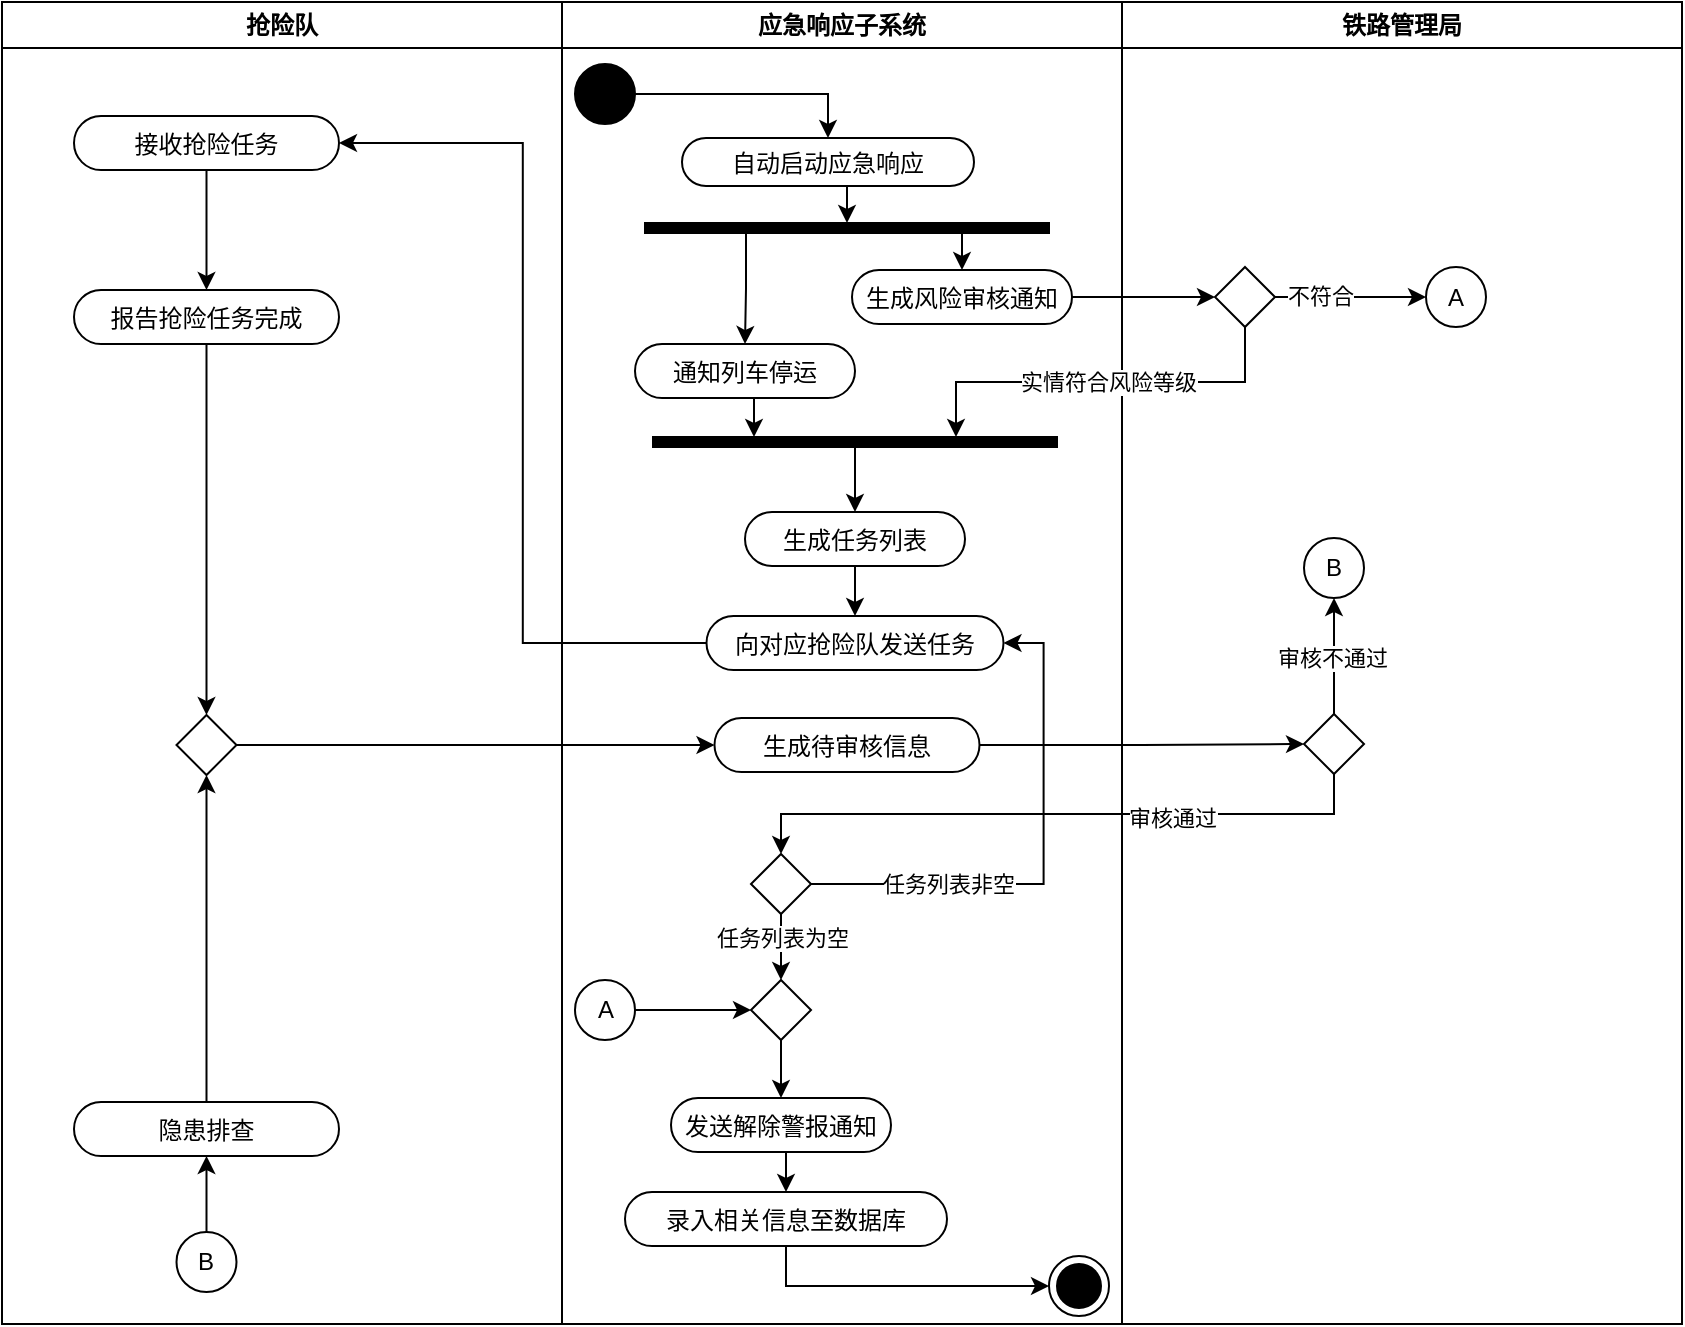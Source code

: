 <mxfile version="27.1.6">
  <diagram name="Page-1" id="e7e014a7-5840-1c2e-5031-d8a46d1fe8dd">
    <mxGraphModel dx="1172" dy="693" grid="0" gridSize="10" guides="1" tooltips="1" connect="1" arrows="1" fold="1" page="1" pageScale="1" pageWidth="1169" pageHeight="826" background="none" math="0" shadow="0">
      <root>
        <mxCell id="0" />
        <mxCell id="1" parent="0" />
        <mxCell id="2" value="应急响应子系统" style="swimlane;whiteSpace=wrap;startSize=23;" parent="1" vertex="1">
          <mxGeometry x="436" y="122" width="280" height="661" as="geometry" />
        </mxCell>
        <mxCell id="ORBnftc5wiz7zVl-WYrO-55" style="edgeStyle=orthogonalEdgeStyle;rounded=0;orthogonalLoop=1;jettySize=auto;html=1;exitX=0.5;exitY=1;exitDx=0;exitDy=0;entryX=0;entryY=0.5;entryDx=0;entryDy=0;" edge="1" parent="2" source="7" target="ORBnftc5wiz7zVl-WYrO-54">
          <mxGeometry relative="1" as="geometry" />
        </mxCell>
        <mxCell id="7" value="自动启动应急响应" style="rounded=1;arcSize=50;" parent="2" vertex="1">
          <mxGeometry x="60" y="68" width="146" height="24" as="geometry" />
        </mxCell>
        <mxCell id="ORBnftc5wiz7zVl-WYrO-45" style="edgeStyle=orthogonalEdgeStyle;rounded=0;orthogonalLoop=1;jettySize=auto;html=1;entryX=0.5;entryY=0;entryDx=0;entryDy=0;" edge="1" parent="2" source="ORBnftc5wiz7zVl-WYrO-43" target="7">
          <mxGeometry relative="1" as="geometry">
            <mxPoint x="115" y="85.039" as="targetPoint" />
          </mxGeometry>
        </mxCell>
        <mxCell id="ORBnftc5wiz7zVl-WYrO-43" value="" style="ellipse;whiteSpace=wrap;html=1;aspect=fixed;fillColor=#000000;" vertex="1" parent="2">
          <mxGeometry x="6.5" y="31" width="30" height="30" as="geometry" />
        </mxCell>
        <mxCell id="38" value="" style="ellipse;shape=endState;fillColor=#000000;strokeColor=#000000;" parent="2" vertex="1">
          <mxGeometry x="243.5" y="627" width="30" height="30" as="geometry" />
        </mxCell>
        <mxCell id="ORBnftc5wiz7zVl-WYrO-87" style="edgeStyle=orthogonalEdgeStyle;rounded=0;orthogonalLoop=1;jettySize=auto;html=1;exitX=0.5;exitY=1;exitDx=0;exitDy=0;entryX=0.5;entryY=0;entryDx=0;entryDy=0;" edge="1" parent="2" source="ORBnftc5wiz7zVl-WYrO-46" target="ORBnftc5wiz7zVl-WYrO-47">
          <mxGeometry relative="1" as="geometry" />
        </mxCell>
        <mxCell id="ORBnftc5wiz7zVl-WYrO-46" value="发送解除警报通知" style="rounded=1;arcSize=50;" vertex="1" parent="2">
          <mxGeometry x="54.5" y="548" width="110" height="27" as="geometry" />
        </mxCell>
        <mxCell id="ORBnftc5wiz7zVl-WYrO-52" style="edgeStyle=orthogonalEdgeStyle;rounded=0;orthogonalLoop=1;jettySize=auto;html=1;exitX=0.5;exitY=1;exitDx=0;exitDy=0;entryX=0;entryY=0.5;entryDx=0;entryDy=0;" edge="1" parent="2" source="ORBnftc5wiz7zVl-WYrO-47" target="38">
          <mxGeometry relative="1" as="geometry" />
        </mxCell>
        <mxCell id="ORBnftc5wiz7zVl-WYrO-47" value="录入相关信息至数据库" style="rounded=1;arcSize=50;" vertex="1" parent="2">
          <mxGeometry x="31.5" y="595" width="161" height="27" as="geometry" />
        </mxCell>
        <mxCell id="4" value="抢险队" style="swimlane;whiteSpace=wrap" parent="2" vertex="1">
          <mxGeometry x="-280" width="280" height="661" as="geometry" />
        </mxCell>
        <mxCell id="ORBnftc5wiz7zVl-WYrO-94" style="edgeStyle=orthogonalEdgeStyle;rounded=0;orthogonalLoop=1;jettySize=auto;html=1;exitX=0.5;exitY=1;exitDx=0;exitDy=0;entryX=0.5;entryY=0;entryDx=0;entryDy=0;" edge="1" parent="4" source="ORBnftc5wiz7zVl-WYrO-92" target="ORBnftc5wiz7zVl-WYrO-93">
          <mxGeometry relative="1" as="geometry" />
        </mxCell>
        <mxCell id="ORBnftc5wiz7zVl-WYrO-92" value="接收抢险任务" style="rounded=1;arcSize=50;" vertex="1" parent="4">
          <mxGeometry x="36" y="57" width="132.5" height="27" as="geometry" />
        </mxCell>
        <mxCell id="ORBnftc5wiz7zVl-WYrO-93" value="报告抢险任务完成" style="rounded=1;arcSize=50;" vertex="1" parent="4">
          <mxGeometry x="36" y="144" width="132.5" height="27" as="geometry" />
        </mxCell>
        <mxCell id="ORBnftc5wiz7zVl-WYrO-116" style="edgeStyle=orthogonalEdgeStyle;rounded=0;orthogonalLoop=1;jettySize=auto;html=1;exitX=0.5;exitY=0;exitDx=0;exitDy=0;entryX=0.5;entryY=1;entryDx=0;entryDy=0;" edge="1" parent="4" source="ORBnftc5wiz7zVl-WYrO-98" target="ORBnftc5wiz7zVl-WYrO-115">
          <mxGeometry relative="1" as="geometry" />
        </mxCell>
        <mxCell id="ORBnftc5wiz7zVl-WYrO-98" value="隐患排查" style="rounded=1;arcSize=50;" vertex="1" parent="4">
          <mxGeometry x="36" y="550" width="132.5" height="27" as="geometry" />
        </mxCell>
        <mxCell id="ORBnftc5wiz7zVl-WYrO-114" style="edgeStyle=orthogonalEdgeStyle;rounded=0;orthogonalLoop=1;jettySize=auto;html=1;exitX=0.5;exitY=0;exitDx=0;exitDy=0;entryX=0.5;entryY=1;entryDx=0;entryDy=0;" edge="1" parent="4" source="ORBnftc5wiz7zVl-WYrO-113" target="ORBnftc5wiz7zVl-WYrO-98">
          <mxGeometry relative="1" as="geometry" />
        </mxCell>
        <mxCell id="ORBnftc5wiz7zVl-WYrO-113" value="B" style="ellipse;whiteSpace=wrap;html=1;" vertex="1" parent="4">
          <mxGeometry x="87.25" y="615" width="30" height="30" as="geometry" />
        </mxCell>
        <mxCell id="ORBnftc5wiz7zVl-WYrO-115" value="" style="rhombus;whiteSpace=wrap;html=1;" vertex="1" parent="4">
          <mxGeometry x="87.25" y="356.5" width="30" height="30" as="geometry" />
        </mxCell>
        <mxCell id="ORBnftc5wiz7zVl-WYrO-95" style="edgeStyle=orthogonalEdgeStyle;rounded=0;orthogonalLoop=1;jettySize=auto;html=1;exitX=0.5;exitY=1;exitDx=0;exitDy=0;entryX=0.5;entryY=0;entryDx=0;entryDy=0;" edge="1" parent="4" source="ORBnftc5wiz7zVl-WYrO-93" target="ORBnftc5wiz7zVl-WYrO-115">
          <mxGeometry relative="1" as="geometry">
            <mxPoint x="324.995" y="402.456" as="targetPoint" />
          </mxGeometry>
        </mxCell>
        <mxCell id="ORBnftc5wiz7zVl-WYrO-63" style="edgeStyle=orthogonalEdgeStyle;rounded=0;orthogonalLoop=1;jettySize=auto;html=1;exitX=1;exitY=0.75;exitDx=0;exitDy=0;entryX=0.5;entryY=0;entryDx=0;entryDy=0;" edge="1" parent="2" source="ORBnftc5wiz7zVl-WYrO-54" target="ORBnftc5wiz7zVl-WYrO-57">
          <mxGeometry relative="1" as="geometry" />
        </mxCell>
        <mxCell id="ORBnftc5wiz7zVl-WYrO-54" value="" style="whiteSpace=wrap;strokeColor=#000000;fillColor=#000000;rotation=90;" vertex="1" parent="2">
          <mxGeometry x="140" y="12" width="5" height="202" as="geometry" />
        </mxCell>
        <mxCell id="ORBnftc5wiz7zVl-WYrO-70" style="edgeStyle=orthogonalEdgeStyle;rounded=0;orthogonalLoop=1;jettySize=auto;html=1;exitX=0.5;exitY=1;exitDx=0;exitDy=0;entryX=0;entryY=0.75;entryDx=0;entryDy=0;" edge="1" parent="2" source="ORBnftc5wiz7zVl-WYrO-57" target="ORBnftc5wiz7zVl-WYrO-68">
          <mxGeometry relative="1" as="geometry" />
        </mxCell>
        <mxCell id="ORBnftc5wiz7zVl-WYrO-57" value="通知列车停运" style="rounded=1;arcSize=50;" vertex="1" parent="2">
          <mxGeometry x="36.5" y="171" width="110" height="27" as="geometry" />
        </mxCell>
        <mxCell id="ORBnftc5wiz7zVl-WYrO-58" value="生成风险审核通知" style="rounded=1;arcSize=50;" vertex="1" parent="2">
          <mxGeometry x="145" y="134" width="110" height="27" as="geometry" />
        </mxCell>
        <mxCell id="ORBnftc5wiz7zVl-WYrO-62" style="edgeStyle=orthogonalEdgeStyle;rounded=0;orthogonalLoop=1;jettySize=auto;html=1;exitX=1;exitY=0.25;exitDx=0;exitDy=0;entryX=0.5;entryY=0;entryDx=0;entryDy=0;" edge="1" parent="2" source="ORBnftc5wiz7zVl-WYrO-54" target="ORBnftc5wiz7zVl-WYrO-58">
          <mxGeometry relative="1" as="geometry" />
        </mxCell>
        <mxCell id="ORBnftc5wiz7zVl-WYrO-72" style="edgeStyle=orthogonalEdgeStyle;rounded=0;orthogonalLoop=1;jettySize=auto;html=1;exitX=1;exitY=0.5;exitDx=0;exitDy=0;entryX=0.5;entryY=0;entryDx=0;entryDy=0;" edge="1" parent="2" source="ORBnftc5wiz7zVl-WYrO-68" target="ORBnftc5wiz7zVl-WYrO-64">
          <mxGeometry relative="1" as="geometry">
            <mxPoint x="146.174" y="250.356" as="targetPoint" />
          </mxGeometry>
        </mxCell>
        <mxCell id="ORBnftc5wiz7zVl-WYrO-68" value="" style="whiteSpace=wrap;strokeColor=#000000;fillColor=#000000;rotation=90;" vertex="1" parent="2">
          <mxGeometry x="144" y="119" width="5" height="202" as="geometry" />
        </mxCell>
        <mxCell id="ORBnftc5wiz7zVl-WYrO-90" style="edgeStyle=orthogonalEdgeStyle;rounded=0;orthogonalLoop=1;jettySize=auto;html=1;exitX=0.5;exitY=1;exitDx=0;exitDy=0;entryX=0.5;entryY=0;entryDx=0;entryDy=0;" edge="1" parent="2" source="ORBnftc5wiz7zVl-WYrO-64" target="ORBnftc5wiz7zVl-WYrO-89">
          <mxGeometry relative="1" as="geometry" />
        </mxCell>
        <mxCell id="ORBnftc5wiz7zVl-WYrO-64" value="生成任务列表" style="rounded=1;arcSize=50;" vertex="1" parent="2">
          <mxGeometry x="91.5" y="255" width="110" height="27" as="geometry" />
        </mxCell>
        <mxCell id="ORBnftc5wiz7zVl-WYrO-85" style="edgeStyle=orthogonalEdgeStyle;rounded=0;orthogonalLoop=1;jettySize=auto;html=1;exitX=0.5;exitY=1;exitDx=0;exitDy=0;entryX=0.5;entryY=0;entryDx=0;entryDy=0;" edge="1" parent="2" source="ORBnftc5wiz7zVl-WYrO-79" target="ORBnftc5wiz7zVl-WYrO-46">
          <mxGeometry relative="1" as="geometry" />
        </mxCell>
        <mxCell id="ORBnftc5wiz7zVl-WYrO-79" value="" style="rhombus;whiteSpace=wrap;html=1;" vertex="1" parent="2">
          <mxGeometry x="94.5" y="489" width="30" height="30" as="geometry" />
        </mxCell>
        <mxCell id="ORBnftc5wiz7zVl-WYrO-84" style="edgeStyle=orthogonalEdgeStyle;rounded=0;orthogonalLoop=1;jettySize=auto;html=1;entryX=0;entryY=0.5;entryDx=0;entryDy=0;" edge="1" parent="2" source="ORBnftc5wiz7zVl-WYrO-80" target="ORBnftc5wiz7zVl-WYrO-79">
          <mxGeometry relative="1" as="geometry" />
        </mxCell>
        <mxCell id="ORBnftc5wiz7zVl-WYrO-80" value="A" style="ellipse;whiteSpace=wrap;html=1;" vertex="1" parent="2">
          <mxGeometry x="6.5" y="489" width="30" height="30" as="geometry" />
        </mxCell>
        <mxCell id="ORBnftc5wiz7zVl-WYrO-91" style="edgeStyle=orthogonalEdgeStyle;rounded=0;orthogonalLoop=1;jettySize=auto;html=1;entryX=1;entryY=0.5;entryDx=0;entryDy=0;" edge="1" parent="2" source="ORBnftc5wiz7zVl-WYrO-89" target="ORBnftc5wiz7zVl-WYrO-92">
          <mxGeometry relative="1" as="geometry">
            <mxPoint x="-52.648" y="128.382" as="targetPoint" />
          </mxGeometry>
        </mxCell>
        <mxCell id="ORBnftc5wiz7zVl-WYrO-89" value="向对应抢险队发送任务" style="rounded=1;arcSize=50;" vertex="1" parent="2">
          <mxGeometry x="72.25" y="307" width="148.5" height="27" as="geometry" />
        </mxCell>
        <mxCell id="ORBnftc5wiz7zVl-WYrO-96" value="生成待审核信息" style="rounded=1;arcSize=50;" vertex="1" parent="2">
          <mxGeometry x="76.25" y="358" width="132.5" height="27" as="geometry" />
        </mxCell>
        <mxCell id="ORBnftc5wiz7zVl-WYrO-102" style="edgeStyle=orthogonalEdgeStyle;rounded=0;orthogonalLoop=1;jettySize=auto;html=1;exitX=0.5;exitY=1;exitDx=0;exitDy=0;entryX=0.5;entryY=0;entryDx=0;entryDy=0;" edge="1" parent="2" source="ORBnftc5wiz7zVl-WYrO-101" target="ORBnftc5wiz7zVl-WYrO-79">
          <mxGeometry relative="1" as="geometry" />
        </mxCell>
        <mxCell id="ORBnftc5wiz7zVl-WYrO-104" value="任务列表为空" style="edgeLabel;html=1;align=center;verticalAlign=middle;resizable=0;points=[];" vertex="1" connectable="0" parent="ORBnftc5wiz7zVl-WYrO-102">
          <mxGeometry x="-0.28" relative="1" as="geometry">
            <mxPoint as="offset" />
          </mxGeometry>
        </mxCell>
        <mxCell id="ORBnftc5wiz7zVl-WYrO-105" style="edgeStyle=orthogonalEdgeStyle;rounded=0;orthogonalLoop=1;jettySize=auto;html=1;exitX=1;exitY=0.5;exitDx=0;exitDy=0;entryX=1;entryY=0.5;entryDx=0;entryDy=0;" edge="1" parent="2" source="ORBnftc5wiz7zVl-WYrO-101" target="ORBnftc5wiz7zVl-WYrO-89">
          <mxGeometry relative="1" as="geometry" />
        </mxCell>
        <mxCell id="ORBnftc5wiz7zVl-WYrO-106" value="任务列表非空" style="edgeLabel;html=1;align=center;verticalAlign=middle;resizable=0;points=[];" vertex="1" connectable="0" parent="ORBnftc5wiz7zVl-WYrO-105">
          <mxGeometry x="-0.716" y="3" relative="1" as="geometry">
            <mxPoint x="32" y="3" as="offset" />
          </mxGeometry>
        </mxCell>
        <mxCell id="ORBnftc5wiz7zVl-WYrO-101" value="" style="rhombus;whiteSpace=wrap;html=1;" vertex="1" parent="2">
          <mxGeometry x="94.5" y="426" width="30" height="30" as="geometry" />
        </mxCell>
        <mxCell id="ORBnftc5wiz7zVl-WYrO-117" style="edgeStyle=orthogonalEdgeStyle;rounded=0;orthogonalLoop=1;jettySize=auto;html=1;exitX=1;exitY=0.5;exitDx=0;exitDy=0;entryX=0;entryY=0.5;entryDx=0;entryDy=0;" edge="1" parent="2" source="ORBnftc5wiz7zVl-WYrO-115" target="ORBnftc5wiz7zVl-WYrO-96">
          <mxGeometry relative="1" as="geometry" />
        </mxCell>
        <mxCell id="3" value="铁路管理局" style="swimlane;whiteSpace=wrap" parent="1" vertex="1">
          <mxGeometry x="716" y="122" width="280" height="661" as="geometry" />
        </mxCell>
        <mxCell id="ORBnftc5wiz7zVl-WYrO-74" style="edgeStyle=orthogonalEdgeStyle;rounded=0;orthogonalLoop=1;jettySize=auto;html=1;entryX=0;entryY=0.5;entryDx=0;entryDy=0;" edge="1" parent="3" source="ORBnftc5wiz7zVl-WYrO-66" target="ORBnftc5wiz7zVl-WYrO-75">
          <mxGeometry relative="1" as="geometry">
            <mxPoint x="137.714" y="147.5" as="targetPoint" />
          </mxGeometry>
        </mxCell>
        <mxCell id="ORBnftc5wiz7zVl-WYrO-78" value="不符合" style="edgeLabel;html=1;align=center;verticalAlign=middle;resizable=0;points=[];" vertex="1" connectable="0" parent="ORBnftc5wiz7zVl-WYrO-74">
          <mxGeometry x="-0.403" y="1" relative="1" as="geometry">
            <mxPoint as="offset" />
          </mxGeometry>
        </mxCell>
        <mxCell id="ORBnftc5wiz7zVl-WYrO-66" value="" style="rhombus;whiteSpace=wrap;html=1;" vertex="1" parent="3">
          <mxGeometry x="46.5" y="132.5" width="30" height="30" as="geometry" />
        </mxCell>
        <mxCell id="ORBnftc5wiz7zVl-WYrO-75" value="A" style="ellipse;whiteSpace=wrap;html=1;" vertex="1" parent="3">
          <mxGeometry x="152" y="132.5" width="30" height="30" as="geometry" />
        </mxCell>
        <mxCell id="ORBnftc5wiz7zVl-WYrO-111" style="edgeStyle=orthogonalEdgeStyle;rounded=0;orthogonalLoop=1;jettySize=auto;html=1;exitX=0.5;exitY=0;exitDx=0;exitDy=0;entryX=0.5;entryY=1;entryDx=0;entryDy=0;" edge="1" parent="3" source="ORBnftc5wiz7zVl-WYrO-99" target="ORBnftc5wiz7zVl-WYrO-110">
          <mxGeometry relative="1" as="geometry" />
        </mxCell>
        <mxCell id="ORBnftc5wiz7zVl-WYrO-112" value="审核不通过" style="edgeLabel;html=1;align=center;verticalAlign=middle;resizable=0;points=[];" vertex="1" connectable="0" parent="ORBnftc5wiz7zVl-WYrO-111">
          <mxGeometry x="-0.03" y="1" relative="1" as="geometry">
            <mxPoint as="offset" />
          </mxGeometry>
        </mxCell>
        <mxCell id="ORBnftc5wiz7zVl-WYrO-99" value="" style="rhombus;whiteSpace=wrap;html=1;" vertex="1" parent="3">
          <mxGeometry x="91" y="356" width="30" height="30" as="geometry" />
        </mxCell>
        <mxCell id="ORBnftc5wiz7zVl-WYrO-110" value="B" style="ellipse;whiteSpace=wrap;html=1;" vertex="1" parent="3">
          <mxGeometry x="91" y="268" width="30" height="30" as="geometry" />
        </mxCell>
        <mxCell id="ORBnftc5wiz7zVl-WYrO-67" style="edgeStyle=orthogonalEdgeStyle;rounded=0;orthogonalLoop=1;jettySize=auto;html=1;exitX=1;exitY=0.5;exitDx=0;exitDy=0;entryX=0;entryY=0.5;entryDx=0;entryDy=0;" edge="1" parent="1" source="ORBnftc5wiz7zVl-WYrO-58" target="ORBnftc5wiz7zVl-WYrO-66">
          <mxGeometry relative="1" as="geometry" />
        </mxCell>
        <mxCell id="ORBnftc5wiz7zVl-WYrO-69" style="edgeStyle=orthogonalEdgeStyle;rounded=0;orthogonalLoop=1;jettySize=auto;html=1;exitX=0.5;exitY=1;exitDx=0;exitDy=0;entryX=0;entryY=0.25;entryDx=0;entryDy=0;" edge="1" parent="1" source="ORBnftc5wiz7zVl-WYrO-66" target="ORBnftc5wiz7zVl-WYrO-68">
          <mxGeometry relative="1" as="geometry" />
        </mxCell>
        <mxCell id="ORBnftc5wiz7zVl-WYrO-71" value="实情符合风险等级" style="edgeLabel;html=1;align=center;verticalAlign=middle;resizable=0;points=[];" vertex="1" connectable="0" parent="ORBnftc5wiz7zVl-WYrO-69">
          <mxGeometry x="-0.19" y="2" relative="1" as="geometry">
            <mxPoint x="-15" y="-2" as="offset" />
          </mxGeometry>
        </mxCell>
        <mxCell id="ORBnftc5wiz7zVl-WYrO-97" style="edgeStyle=orthogonalEdgeStyle;rounded=0;orthogonalLoop=1;jettySize=auto;html=1;entryX=0;entryY=0.5;entryDx=0;entryDy=0;" edge="1" parent="1" source="ORBnftc5wiz7zVl-WYrO-96" target="ORBnftc5wiz7zVl-WYrO-99">
          <mxGeometry relative="1" as="geometry">
            <mxPoint x="781.332" y="493.5" as="targetPoint" />
          </mxGeometry>
        </mxCell>
        <mxCell id="ORBnftc5wiz7zVl-WYrO-108" style="edgeStyle=orthogonalEdgeStyle;rounded=0;orthogonalLoop=1;jettySize=auto;html=1;exitX=0.5;exitY=1;exitDx=0;exitDy=0;" edge="1" parent="1" source="ORBnftc5wiz7zVl-WYrO-99" target="ORBnftc5wiz7zVl-WYrO-101">
          <mxGeometry relative="1" as="geometry" />
        </mxCell>
        <mxCell id="ORBnftc5wiz7zVl-WYrO-109" value="审核通过" style="edgeLabel;html=1;align=center;verticalAlign=middle;resizable=0;points=[];" vertex="1" connectable="0" parent="ORBnftc5wiz7zVl-WYrO-108">
          <mxGeometry x="-0.359" y="2" relative="1" as="geometry">
            <mxPoint as="offset" />
          </mxGeometry>
        </mxCell>
      </root>
    </mxGraphModel>
  </diagram>
</mxfile>
